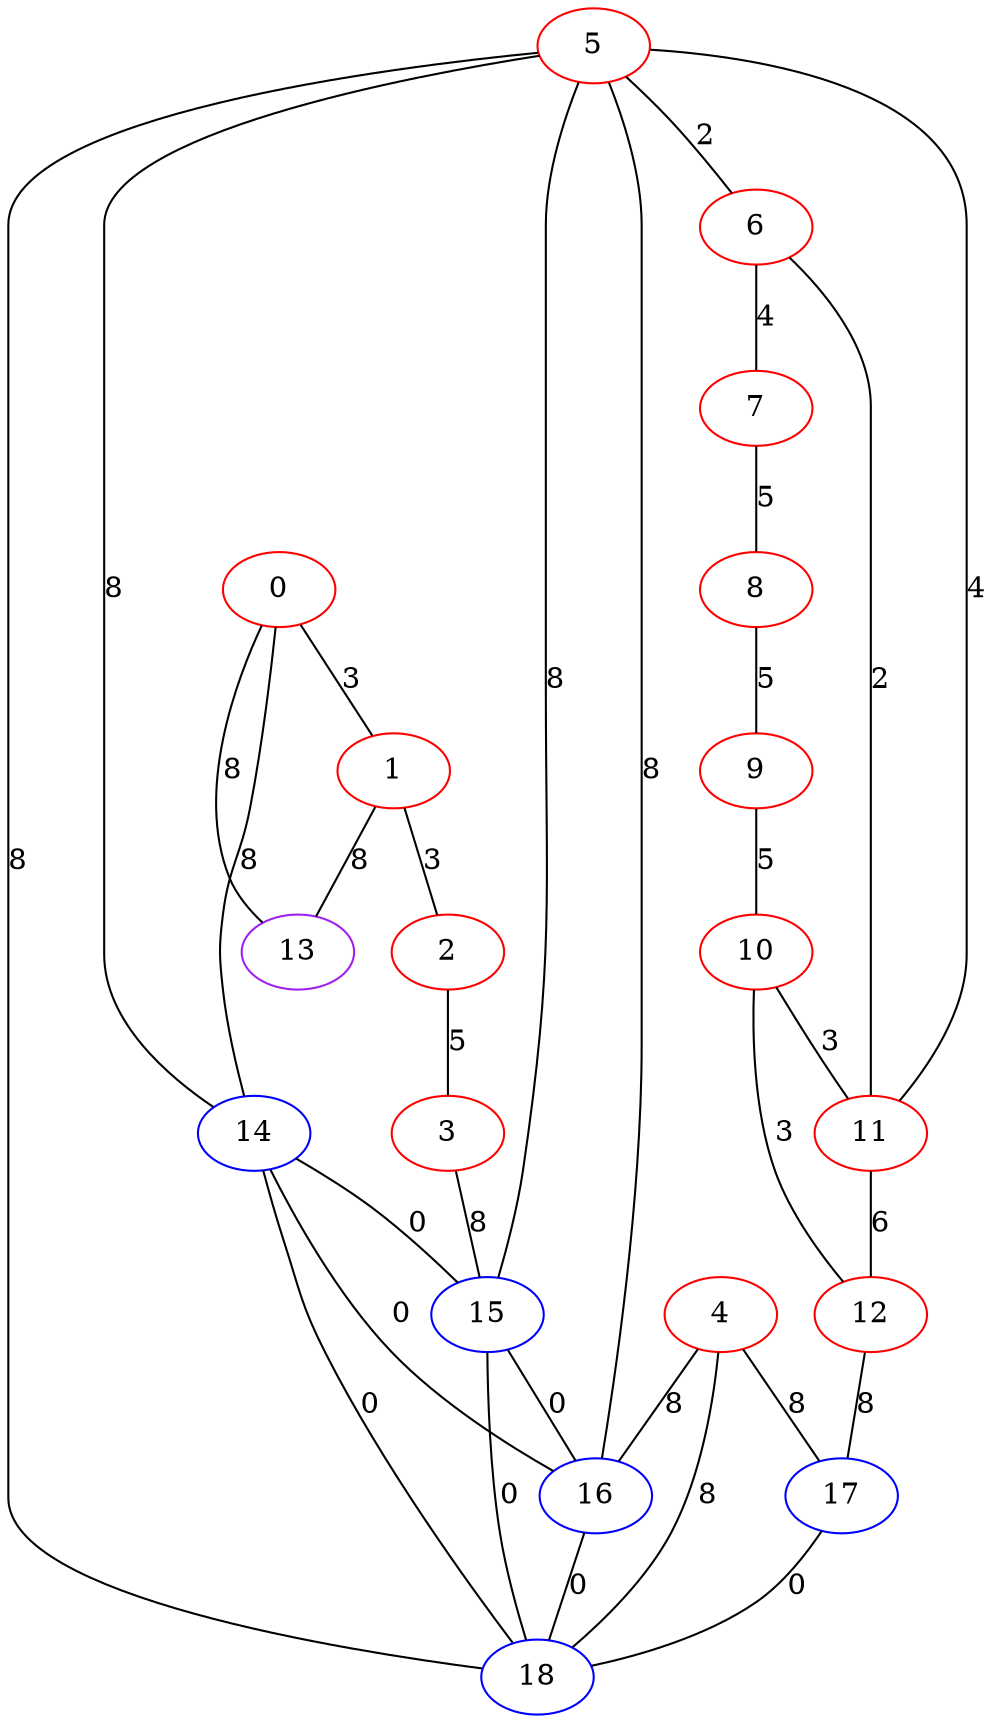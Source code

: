 graph "" {
0 [color=red, weight=1];
1 [color=red, weight=1];
2 [color=red, weight=1];
3 [color=red, weight=1];
4 [color=red, weight=1];
5 [color=red, weight=1];
6 [color=red, weight=1];
7 [color=red, weight=1];
8 [color=red, weight=1];
9 [color=red, weight=1];
10 [color=red, weight=1];
11 [color=red, weight=1];
12 [color=red, weight=1];
13 [color=purple, weight=4];
14 [color=blue, weight=3];
15 [color=blue, weight=3];
16 [color=blue, weight=3];
17 [color=blue, weight=3];
18 [color=blue, weight=3];
0 -- 1  [key=0, label=3];
0 -- 13  [key=0, label=8];
0 -- 14  [key=0, label=8];
1 -- 2  [key=0, label=3];
1 -- 13  [key=0, label=8];
2 -- 3  [key=0, label=5];
3 -- 15  [key=0, label=8];
4 -- 16  [key=0, label=8];
4 -- 17  [key=0, label=8];
4 -- 18  [key=0, label=8];
5 -- 6  [key=0, label=2];
5 -- 11  [key=0, label=4];
5 -- 14  [key=0, label=8];
5 -- 15  [key=0, label=8];
5 -- 16  [key=0, label=8];
5 -- 18  [key=0, label=8];
6 -- 11  [key=0, label=2];
6 -- 7  [key=0, label=4];
7 -- 8  [key=0, label=5];
8 -- 9  [key=0, label=5];
9 -- 10  [key=0, label=5];
10 -- 11  [key=0, label=3];
10 -- 12  [key=0, label=3];
11 -- 12  [key=0, label=6];
12 -- 17  [key=0, label=8];
14 -- 16  [key=0, label=0];
14 -- 18  [key=0, label=0];
14 -- 15  [key=0, label=0];
15 -- 16  [key=0, label=0];
15 -- 18  [key=0, label=0];
16 -- 18  [key=0, label=0];
17 -- 18  [key=0, label=0];
}
